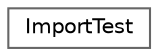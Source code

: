 digraph "Grafico della gerarchia delle classi"
{
 // LATEX_PDF_SIZE
  bgcolor="transparent";
  edge [fontname=Helvetica,fontsize=10,labelfontname=Helvetica,labelfontsize=10];
  node [fontname=Helvetica,fontsize=10,shape=box,height=0.2,width=0.4];
  rankdir="LR";
  Node0 [id="Node000000",label="ImportTest",height=0.2,width=0.4,color="grey40", fillcolor="white", style="filled",URL="$class_import_test.html",tooltip=" "];
}
